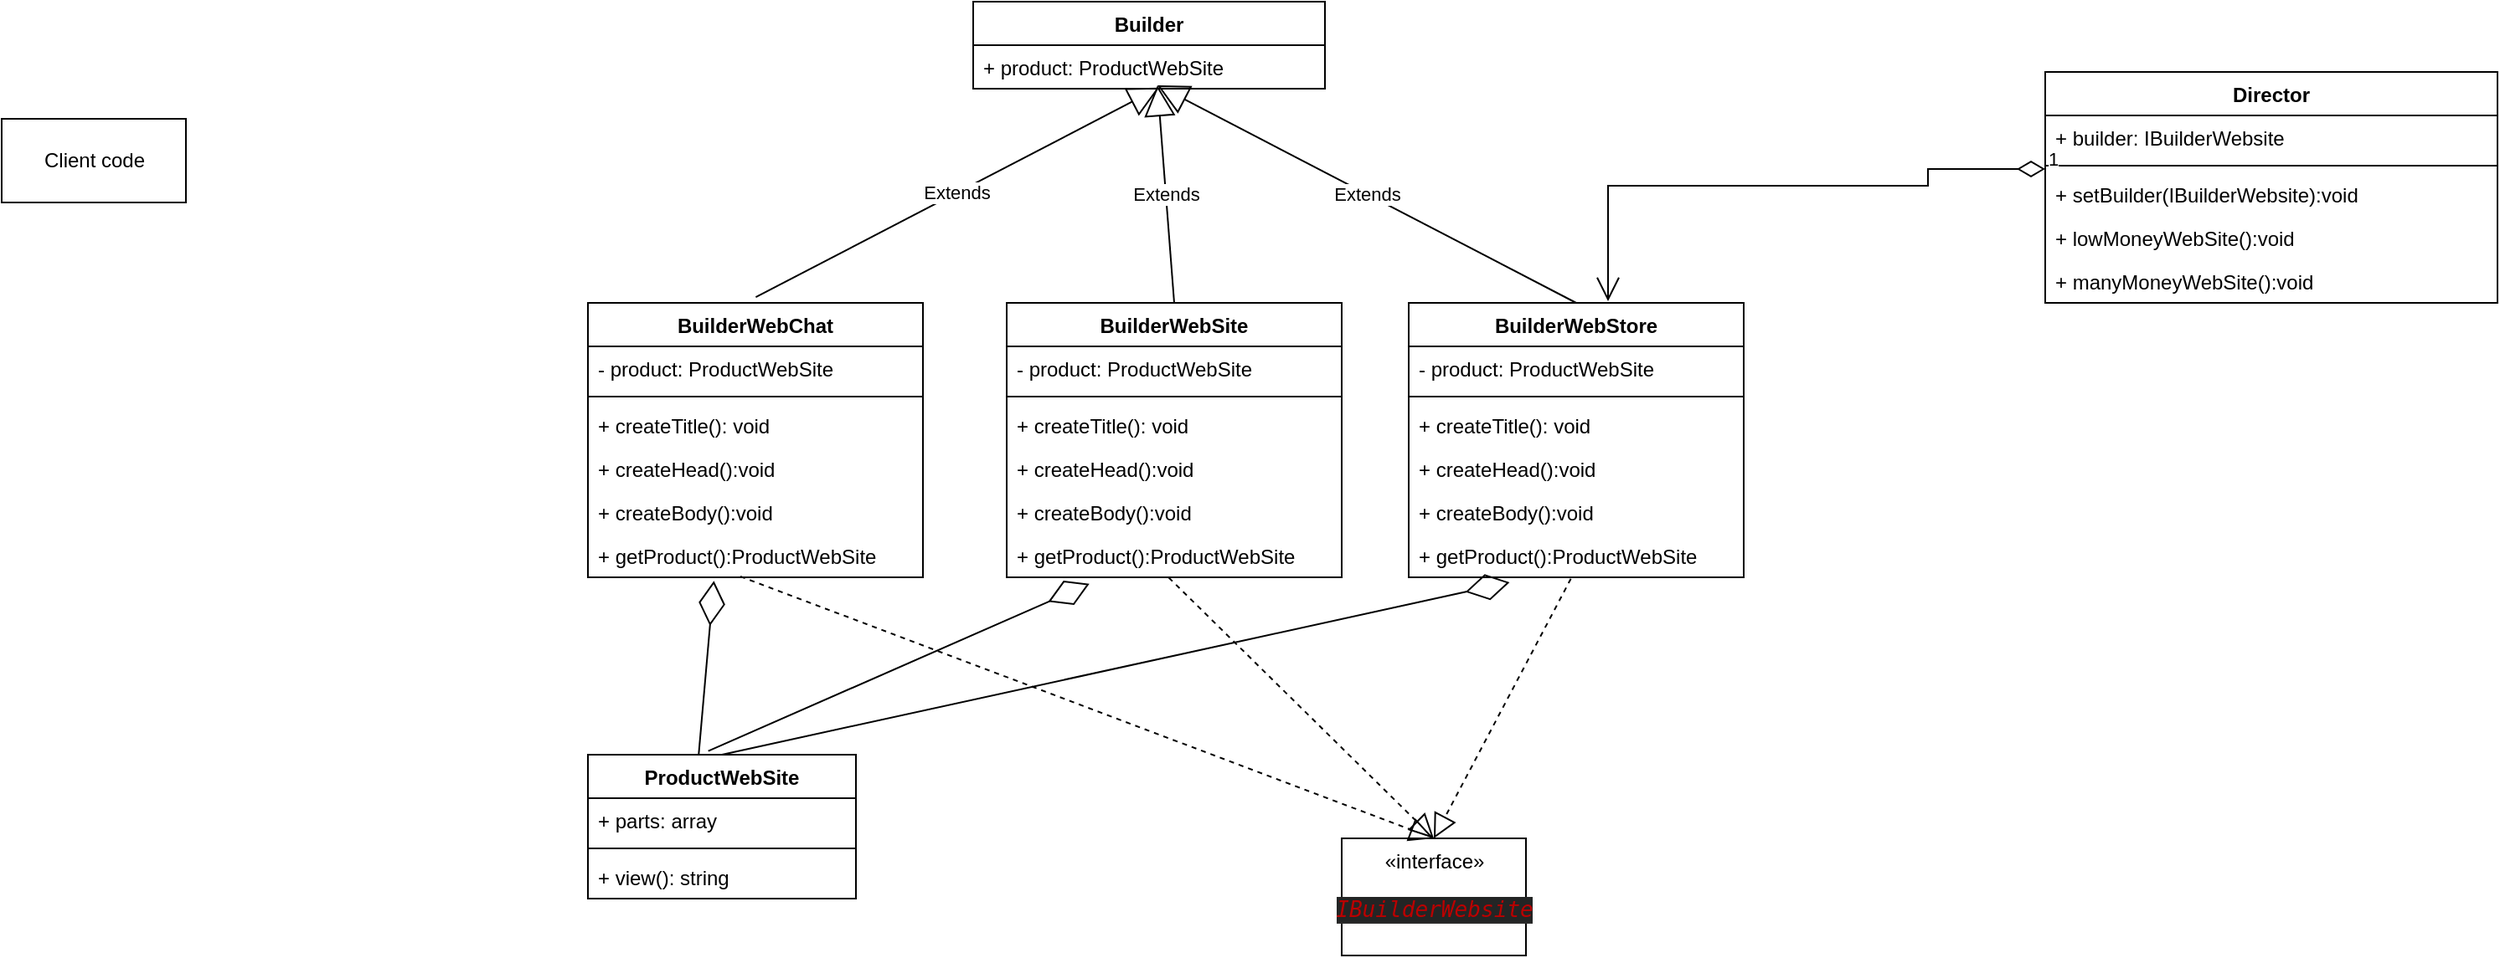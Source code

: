 <mxfile version="15.5.2" type="github"><diagram id="C5RBs43oDa-KdzZeNtuy" name="Page-1"><mxGraphModel dx="1587" dy="801" grid="1" gridSize="10" guides="1" tooltips="1" connect="1" arrows="1" fold="1" page="1" pageScale="1" pageWidth="1169" pageHeight="827" math="0" shadow="0"><root><mxCell id="WIyWlLk6GJQsqaUBKTNV-0"/><mxCell id="WIyWlLk6GJQsqaUBKTNV-1" parent="WIyWlLk6GJQsqaUBKTNV-0"/><mxCell id="FB8lf3yj3NcRWFttdKJt-0" value="«interface»&lt;br&gt;&lt;pre style=&quot;background-color: rgb(43 , 43 , 43) ; font-family: &amp;#34;jetbrains mono&amp;#34; , monospace ; font-size: 9.8pt&quot;&gt;&lt;span style=&quot;background-color: rgb(35 , 37 , 37)&quot;&gt;&lt;i&gt;&lt;font color=&quot;rgba(0, 0, 0, 0)&quot;&gt;IBuilderWebsite&lt;/font&gt;&lt;/i&gt;&lt;/span&gt;&lt;/pre&gt;" style="html=1;" vertex="1" parent="WIyWlLk6GJQsqaUBKTNV-1"><mxGeometry x="1050" y="590" width="110" height="70" as="geometry"/></mxCell><mxCell id="FB8lf3yj3NcRWFttdKJt-1" value="Client code" style="html=1;" vertex="1" parent="WIyWlLk6GJQsqaUBKTNV-1"><mxGeometry x="250" y="160" width="110" height="50" as="geometry"/></mxCell><mxCell id="FB8lf3yj3NcRWFttdKJt-2" value="ProductWebSite" style="swimlane;fontStyle=1;align=center;verticalAlign=top;childLayout=stackLayout;horizontal=1;startSize=26;horizontalStack=0;resizeParent=1;resizeParentMax=0;resizeLast=0;collapsible=1;marginBottom=0;" vertex="1" parent="WIyWlLk6GJQsqaUBKTNV-1"><mxGeometry x="600" y="540" width="160" height="86" as="geometry"/></mxCell><mxCell id="FB8lf3yj3NcRWFttdKJt-3" value="+ parts: array" style="text;strokeColor=none;fillColor=none;align=left;verticalAlign=top;spacingLeft=4;spacingRight=4;overflow=hidden;rotatable=0;points=[[0,0.5],[1,0.5]];portConstraint=eastwest;" vertex="1" parent="FB8lf3yj3NcRWFttdKJt-2"><mxGeometry y="26" width="160" height="26" as="geometry"/></mxCell><mxCell id="FB8lf3yj3NcRWFttdKJt-4" value="" style="line;strokeWidth=1;fillColor=none;align=left;verticalAlign=middle;spacingTop=-1;spacingLeft=3;spacingRight=3;rotatable=0;labelPosition=right;points=[];portConstraint=eastwest;" vertex="1" parent="FB8lf3yj3NcRWFttdKJt-2"><mxGeometry y="52" width="160" height="8" as="geometry"/></mxCell><mxCell id="FB8lf3yj3NcRWFttdKJt-5" value="+ view(): string" style="text;strokeColor=none;fillColor=none;align=left;verticalAlign=top;spacingLeft=4;spacingRight=4;overflow=hidden;rotatable=0;points=[[0,0.5],[1,0.5]];portConstraint=eastwest;" vertex="1" parent="FB8lf3yj3NcRWFttdKJt-2"><mxGeometry y="60" width="160" height="26" as="geometry"/></mxCell><mxCell id="FB8lf3yj3NcRWFttdKJt-6" value="BuilderWebChat" style="swimlane;fontStyle=1;align=center;verticalAlign=top;childLayout=stackLayout;horizontal=1;startSize=26;horizontalStack=0;resizeParent=1;resizeParentMax=0;resizeLast=0;collapsible=1;marginBottom=0;" vertex="1" parent="WIyWlLk6GJQsqaUBKTNV-1"><mxGeometry x="600" y="270" width="200" height="164" as="geometry"/></mxCell><mxCell id="FB8lf3yj3NcRWFttdKJt-7" value="- product: ProductWebSite" style="text;strokeColor=none;fillColor=none;align=left;verticalAlign=top;spacingLeft=4;spacingRight=4;overflow=hidden;rotatable=0;points=[[0,0.5],[1,0.5]];portConstraint=eastwest;" vertex="1" parent="FB8lf3yj3NcRWFttdKJt-6"><mxGeometry y="26" width="200" height="26" as="geometry"/></mxCell><mxCell id="FB8lf3yj3NcRWFttdKJt-8" value="" style="line;strokeWidth=1;fillColor=none;align=left;verticalAlign=middle;spacingTop=-1;spacingLeft=3;spacingRight=3;rotatable=0;labelPosition=right;points=[];portConstraint=eastwest;" vertex="1" parent="FB8lf3yj3NcRWFttdKJt-6"><mxGeometry y="52" width="200" height="8" as="geometry"/></mxCell><mxCell id="FB8lf3yj3NcRWFttdKJt-9" value="+ createTitle(): void" style="text;strokeColor=none;fillColor=none;align=left;verticalAlign=top;spacingLeft=4;spacingRight=4;overflow=hidden;rotatable=0;points=[[0,0.5],[1,0.5]];portConstraint=eastwest;" vertex="1" parent="FB8lf3yj3NcRWFttdKJt-6"><mxGeometry y="60" width="200" height="26" as="geometry"/></mxCell><mxCell id="FB8lf3yj3NcRWFttdKJt-10" value="+ createHead():void" style="text;strokeColor=none;fillColor=none;align=left;verticalAlign=top;spacingLeft=4;spacingRight=4;overflow=hidden;rotatable=0;points=[[0,0.5],[1,0.5]];portConstraint=eastwest;fontColor=none;" vertex="1" parent="FB8lf3yj3NcRWFttdKJt-6"><mxGeometry y="86" width="200" height="26" as="geometry"/></mxCell><mxCell id="FB8lf3yj3NcRWFttdKJt-11" value="+ createBody():void" style="text;strokeColor=none;fillColor=none;align=left;verticalAlign=top;spacingLeft=4;spacingRight=4;overflow=hidden;rotatable=0;points=[[0,0.5],[1,0.5]];portConstraint=eastwest;fontColor=none;" vertex="1" parent="FB8lf3yj3NcRWFttdKJt-6"><mxGeometry y="112" width="200" height="26" as="geometry"/></mxCell><mxCell id="FB8lf3yj3NcRWFttdKJt-12" value="+ getProduct():ProductWebSite" style="text;strokeColor=none;fillColor=none;align=left;verticalAlign=top;spacingLeft=4;spacingRight=4;overflow=hidden;rotatable=0;points=[[0,0.5],[1,0.5]];portConstraint=eastwest;fontColor=none;" vertex="1" parent="FB8lf3yj3NcRWFttdKJt-6"><mxGeometry y="138" width="200" height="26" as="geometry"/></mxCell><mxCell id="FB8lf3yj3NcRWFttdKJt-13" value="BuilderWebSite" style="swimlane;fontStyle=1;align=center;verticalAlign=top;childLayout=stackLayout;horizontal=1;startSize=26;horizontalStack=0;resizeParent=1;resizeParentMax=0;resizeLast=0;collapsible=1;marginBottom=0;" vertex="1" parent="WIyWlLk6GJQsqaUBKTNV-1"><mxGeometry x="850" y="270" width="200" height="164" as="geometry"/></mxCell><mxCell id="FB8lf3yj3NcRWFttdKJt-14" value="- product: ProductWebSite" style="text;strokeColor=none;fillColor=none;align=left;verticalAlign=top;spacingLeft=4;spacingRight=4;overflow=hidden;rotatable=0;points=[[0,0.5],[1,0.5]];portConstraint=eastwest;" vertex="1" parent="FB8lf3yj3NcRWFttdKJt-13"><mxGeometry y="26" width="200" height="26" as="geometry"/></mxCell><mxCell id="FB8lf3yj3NcRWFttdKJt-15" value="" style="line;strokeWidth=1;fillColor=none;align=left;verticalAlign=middle;spacingTop=-1;spacingLeft=3;spacingRight=3;rotatable=0;labelPosition=right;points=[];portConstraint=eastwest;" vertex="1" parent="FB8lf3yj3NcRWFttdKJt-13"><mxGeometry y="52" width="200" height="8" as="geometry"/></mxCell><mxCell id="FB8lf3yj3NcRWFttdKJt-16" value="+ createTitle(): void" style="text;strokeColor=none;fillColor=none;align=left;verticalAlign=top;spacingLeft=4;spacingRight=4;overflow=hidden;rotatable=0;points=[[0,0.5],[1,0.5]];portConstraint=eastwest;" vertex="1" parent="FB8lf3yj3NcRWFttdKJt-13"><mxGeometry y="60" width="200" height="26" as="geometry"/></mxCell><mxCell id="FB8lf3yj3NcRWFttdKJt-17" value="+ createHead():void" style="text;strokeColor=none;fillColor=none;align=left;verticalAlign=top;spacingLeft=4;spacingRight=4;overflow=hidden;rotatable=0;points=[[0,0.5],[1,0.5]];portConstraint=eastwest;fontColor=none;" vertex="1" parent="FB8lf3yj3NcRWFttdKJt-13"><mxGeometry y="86" width="200" height="26" as="geometry"/></mxCell><mxCell id="FB8lf3yj3NcRWFttdKJt-18" value="+ createBody():void" style="text;strokeColor=none;fillColor=none;align=left;verticalAlign=top;spacingLeft=4;spacingRight=4;overflow=hidden;rotatable=0;points=[[0,0.5],[1,0.5]];portConstraint=eastwest;fontColor=none;" vertex="1" parent="FB8lf3yj3NcRWFttdKJt-13"><mxGeometry y="112" width="200" height="26" as="geometry"/></mxCell><mxCell id="FB8lf3yj3NcRWFttdKJt-19" value="+ getProduct():ProductWebSite" style="text;strokeColor=none;fillColor=none;align=left;verticalAlign=top;spacingLeft=4;spacingRight=4;overflow=hidden;rotatable=0;points=[[0,0.5],[1,0.5]];portConstraint=eastwest;fontColor=none;" vertex="1" parent="FB8lf3yj3NcRWFttdKJt-13"><mxGeometry y="138" width="200" height="26" as="geometry"/></mxCell><mxCell id="FB8lf3yj3NcRWFttdKJt-20" value="BuilderWebStore" style="swimlane;fontStyle=1;align=center;verticalAlign=top;childLayout=stackLayout;horizontal=1;startSize=26;horizontalStack=0;resizeParent=1;resizeParentMax=0;resizeLast=0;collapsible=1;marginBottom=0;" vertex="1" parent="WIyWlLk6GJQsqaUBKTNV-1"><mxGeometry x="1090" y="270" width="200" height="164" as="geometry"/></mxCell><mxCell id="FB8lf3yj3NcRWFttdKJt-40" value="- product: ProductWebSite" style="text;strokeColor=none;fillColor=none;align=left;verticalAlign=top;spacingLeft=4;spacingRight=4;overflow=hidden;rotatable=0;points=[[0,0.5],[1,0.5]];portConstraint=eastwest;" vertex="1" parent="FB8lf3yj3NcRWFttdKJt-20"><mxGeometry y="26" width="200" height="26" as="geometry"/></mxCell><mxCell id="FB8lf3yj3NcRWFttdKJt-22" value="" style="line;strokeWidth=1;fillColor=none;align=left;verticalAlign=middle;spacingTop=-1;spacingLeft=3;spacingRight=3;rotatable=0;labelPosition=right;points=[];portConstraint=eastwest;" vertex="1" parent="FB8lf3yj3NcRWFttdKJt-20"><mxGeometry y="52" width="200" height="8" as="geometry"/></mxCell><mxCell id="FB8lf3yj3NcRWFttdKJt-23" value="+ createTitle(): void" style="text;strokeColor=none;fillColor=none;align=left;verticalAlign=top;spacingLeft=4;spacingRight=4;overflow=hidden;rotatable=0;points=[[0,0.5],[1,0.5]];portConstraint=eastwest;" vertex="1" parent="FB8lf3yj3NcRWFttdKJt-20"><mxGeometry y="60" width="200" height="26" as="geometry"/></mxCell><mxCell id="FB8lf3yj3NcRWFttdKJt-24" value="+ createHead():void" style="text;strokeColor=none;fillColor=none;align=left;verticalAlign=top;spacingLeft=4;spacingRight=4;overflow=hidden;rotatable=0;points=[[0,0.5],[1,0.5]];portConstraint=eastwest;fontColor=none;" vertex="1" parent="FB8lf3yj3NcRWFttdKJt-20"><mxGeometry y="86" width="200" height="26" as="geometry"/></mxCell><mxCell id="FB8lf3yj3NcRWFttdKJt-25" value="+ createBody():void" style="text;strokeColor=none;fillColor=none;align=left;verticalAlign=top;spacingLeft=4;spacingRight=4;overflow=hidden;rotatable=0;points=[[0,0.5],[1,0.5]];portConstraint=eastwest;fontColor=none;" vertex="1" parent="FB8lf3yj3NcRWFttdKJt-20"><mxGeometry y="112" width="200" height="26" as="geometry"/></mxCell><mxCell id="FB8lf3yj3NcRWFttdKJt-26" value="+ getProduct():ProductWebSite" style="text;strokeColor=none;fillColor=none;align=left;verticalAlign=top;spacingLeft=4;spacingRight=4;overflow=hidden;rotatable=0;points=[[0,0.5],[1,0.5]];portConstraint=eastwest;fontColor=none;" vertex="1" parent="FB8lf3yj3NcRWFttdKJt-20"><mxGeometry y="138" width="200" height="26" as="geometry"/></mxCell><mxCell id="FB8lf3yj3NcRWFttdKJt-27" value="Builder" style="swimlane;fontStyle=1;childLayout=stackLayout;horizontal=1;startSize=26;fillColor=none;horizontalStack=0;resizeParent=1;resizeParentMax=0;resizeLast=0;collapsible=1;marginBottom=0;fontColor=none;" vertex="1" parent="WIyWlLk6GJQsqaUBKTNV-1"><mxGeometry x="830" y="90" width="210" height="52" as="geometry"/></mxCell><mxCell id="FB8lf3yj3NcRWFttdKJt-28" value="+ product: ProductWebSite" style="text;strokeColor=none;fillColor=none;align=left;verticalAlign=top;spacingLeft=4;spacingRight=4;overflow=hidden;rotatable=0;points=[[0,0.5],[1,0.5]];portConstraint=eastwest;fontColor=none;" vertex="1" parent="FB8lf3yj3NcRWFttdKJt-27"><mxGeometry y="26" width="210" height="26" as="geometry"/></mxCell><mxCell id="FB8lf3yj3NcRWFttdKJt-31" value="Extends" style="endArrow=block;endSize=16;endFill=0;html=1;rounded=0;fontColor=none;entryX=0.529;entryY=0.976;entryDx=0;entryDy=0;entryPerimeter=0;exitX=0.501;exitY=-0.021;exitDx=0;exitDy=0;exitPerimeter=0;" edge="1" parent="WIyWlLk6GJQsqaUBKTNV-1" source="FB8lf3yj3NcRWFttdKJt-6" target="FB8lf3yj3NcRWFttdKJt-28"><mxGeometry width="160" relative="1" as="geometry"><mxPoint x="900" y="240" as="sourcePoint"/><mxPoint x="1060" y="240" as="targetPoint"/></mxGeometry></mxCell><mxCell id="FB8lf3yj3NcRWFttdKJt-32" value="Extends" style="endArrow=block;endSize=16;endFill=0;html=1;rounded=0;fontColor=none;exitX=0.5;exitY=0;exitDx=0;exitDy=0;" edge="1" parent="WIyWlLk6GJQsqaUBKTNV-1" source="FB8lf3yj3NcRWFttdKJt-13"><mxGeometry width="160" relative="1" as="geometry"><mxPoint x="640" y="230" as="sourcePoint"/><mxPoint x="940" y="140" as="targetPoint"/></mxGeometry></mxCell><mxCell id="FB8lf3yj3NcRWFttdKJt-33" value="Extends" style="endArrow=block;endSize=16;endFill=0;html=1;rounded=0;fontColor=none;exitX=0.5;exitY=0;exitDx=0;exitDy=0;" edge="1" parent="WIyWlLk6GJQsqaUBKTNV-1" source="FB8lf3yj3NcRWFttdKJt-20"><mxGeometry width="160" relative="1" as="geometry"><mxPoint x="1040" y="210" as="sourcePoint"/><mxPoint x="940" y="140" as="targetPoint"/></mxGeometry></mxCell><mxCell id="FB8lf3yj3NcRWFttdKJt-34" value="" style="endArrow=block;dashed=1;endFill=0;endSize=12;html=1;rounded=0;fontColor=none;exitX=0.455;exitY=0.981;exitDx=0;exitDy=0;exitPerimeter=0;entryX=0.5;entryY=0;entryDx=0;entryDy=0;" edge="1" parent="WIyWlLk6GJQsqaUBKTNV-1" source="FB8lf3yj3NcRWFttdKJt-12" target="FB8lf3yj3NcRWFttdKJt-0"><mxGeometry width="160" relative="1" as="geometry"><mxPoint x="640" y="480" as="sourcePoint"/><mxPoint x="980" y="530" as="targetPoint"/></mxGeometry></mxCell><mxCell id="FB8lf3yj3NcRWFttdKJt-35" value="" style="endArrow=block;dashed=1;endFill=0;endSize=12;html=1;rounded=0;fontColor=none;exitX=0.484;exitY=1.008;exitDx=0;exitDy=0;exitPerimeter=0;entryX=0.5;entryY=0;entryDx=0;entryDy=0;" edge="1" parent="WIyWlLk6GJQsqaUBKTNV-1" source="FB8lf3yj3NcRWFttdKJt-19" target="FB8lf3yj3NcRWFttdKJt-0"><mxGeometry width="160" relative="1" as="geometry"><mxPoint x="910" y="480" as="sourcePoint"/><mxPoint x="980" y="530" as="targetPoint"/></mxGeometry></mxCell><mxCell id="FB8lf3yj3NcRWFttdKJt-36" value="" style="endArrow=block;dashed=1;endFill=0;endSize=12;html=1;rounded=0;fontColor=none;exitX=0.484;exitY=1.034;exitDx=0;exitDy=0;exitPerimeter=0;entryX=0.5;entryY=0;entryDx=0;entryDy=0;" edge="1" parent="WIyWlLk6GJQsqaUBKTNV-1" source="FB8lf3yj3NcRWFttdKJt-26" target="FB8lf3yj3NcRWFttdKJt-0"><mxGeometry width="160" relative="1" as="geometry"><mxPoint x="1160" y="480" as="sourcePoint"/><mxPoint x="1320" y="480" as="targetPoint"/><Array as="points"/></mxGeometry></mxCell><mxCell id="FB8lf3yj3NcRWFttdKJt-37" value="" style="endArrow=diamondThin;endFill=0;endSize=24;html=1;rounded=0;fontColor=none;entryX=0.376;entryY=1.083;entryDx=0;entryDy=0;entryPerimeter=0;exitX=0.413;exitY=0.004;exitDx=0;exitDy=0;exitPerimeter=0;" edge="1" parent="WIyWlLk6GJQsqaUBKTNV-1" source="FB8lf3yj3NcRWFttdKJt-2" target="FB8lf3yj3NcRWFttdKJt-12"><mxGeometry width="160" relative="1" as="geometry"><mxPoint x="580" y="480" as="sourcePoint"/><mxPoint x="740" y="480" as="targetPoint"/></mxGeometry></mxCell><mxCell id="FB8lf3yj3NcRWFttdKJt-38" value="" style="endArrow=diamondThin;endFill=0;endSize=24;html=1;rounded=0;fontColor=none;entryX=0.247;entryY=1.147;entryDx=0;entryDy=0;entryPerimeter=0;exitX=0.449;exitY=-0.025;exitDx=0;exitDy=0;exitPerimeter=0;" edge="1" parent="WIyWlLk6GJQsqaUBKTNV-1" source="FB8lf3yj3NcRWFttdKJt-2" target="FB8lf3yj3NcRWFttdKJt-19"><mxGeometry width="160" relative="1" as="geometry"><mxPoint x="730" y="480" as="sourcePoint"/><mxPoint x="739.12" y="375.814" as="targetPoint"/></mxGeometry></mxCell><mxCell id="FB8lf3yj3NcRWFttdKJt-39" value="" style="endArrow=diamondThin;endFill=0;endSize=24;html=1;rounded=0;fontColor=none;exitX=0.5;exitY=0;exitDx=0;exitDy=0;entryX=0.301;entryY=1.115;entryDx=0;entryDy=0;entryPerimeter=0;" edge="1" parent="WIyWlLk6GJQsqaUBKTNV-1" source="FB8lf3yj3NcRWFttdKJt-2" target="FB8lf3yj3NcRWFttdKJt-26"><mxGeometry width="160" relative="1" as="geometry"><mxPoint x="730" y="530" as="sourcePoint"/><mxPoint x="890" y="530" as="targetPoint"/></mxGeometry></mxCell><mxCell id="FB8lf3yj3NcRWFttdKJt-41" value="Director" style="swimlane;fontStyle=1;align=center;verticalAlign=top;childLayout=stackLayout;horizontal=1;startSize=26;horizontalStack=0;resizeParent=1;resizeParentMax=0;resizeLast=0;collapsible=1;marginBottom=0;fontColor=none;" vertex="1" parent="WIyWlLk6GJQsqaUBKTNV-1"><mxGeometry x="1470" y="132" width="270" height="138" as="geometry"/></mxCell><mxCell id="FB8lf3yj3NcRWFttdKJt-42" value="+ builder: IBuilderWebsite" style="text;strokeColor=none;fillColor=none;align=left;verticalAlign=top;spacingLeft=4;spacingRight=4;overflow=hidden;rotatable=0;points=[[0,0.5],[1,0.5]];portConstraint=eastwest;fontColor=none;" vertex="1" parent="FB8lf3yj3NcRWFttdKJt-41"><mxGeometry y="26" width="270" height="26" as="geometry"/></mxCell><mxCell id="FB8lf3yj3NcRWFttdKJt-43" value="" style="line;strokeWidth=1;fillColor=none;align=left;verticalAlign=middle;spacingTop=-1;spacingLeft=3;spacingRight=3;rotatable=0;labelPosition=right;points=[];portConstraint=eastwest;fontColor=none;" vertex="1" parent="FB8lf3yj3NcRWFttdKJt-41"><mxGeometry y="52" width="270" height="8" as="geometry"/></mxCell><mxCell id="FB8lf3yj3NcRWFttdKJt-44" value="+ setBuilder(IBuilderWebsite):void" style="text;strokeColor=none;fillColor=none;align=left;verticalAlign=top;spacingLeft=4;spacingRight=4;overflow=hidden;rotatable=0;points=[[0,0.5],[1,0.5]];portConstraint=eastwest;fontColor=none;" vertex="1" parent="FB8lf3yj3NcRWFttdKJt-41"><mxGeometry y="60" width="270" height="26" as="geometry"/></mxCell><mxCell id="FB8lf3yj3NcRWFttdKJt-45" value="+ lowMoneyWebSite():void" style="text;strokeColor=none;fillColor=none;align=left;verticalAlign=top;spacingLeft=4;spacingRight=4;overflow=hidden;rotatable=0;points=[[0,0.5],[1,0.5]];portConstraint=eastwest;fontColor=none;" vertex="1" parent="FB8lf3yj3NcRWFttdKJt-41"><mxGeometry y="86" width="270" height="26" as="geometry"/></mxCell><mxCell id="FB8lf3yj3NcRWFttdKJt-46" value="+ manyMoneyWebSite():void" style="text;strokeColor=none;fillColor=none;align=left;verticalAlign=top;spacingLeft=4;spacingRight=4;overflow=hidden;rotatable=0;points=[[0,0.5],[1,0.5]];portConstraint=eastwest;fontColor=none;" vertex="1" parent="FB8lf3yj3NcRWFttdKJt-41"><mxGeometry y="112" width="270" height="26" as="geometry"/></mxCell><mxCell id="FB8lf3yj3NcRWFttdKJt-47" value="1" style="endArrow=open;html=1;endSize=12;startArrow=diamondThin;startSize=14;startFill=0;edgeStyle=orthogonalEdgeStyle;align=left;verticalAlign=bottom;rounded=0;fontColor=none;entryX=0.595;entryY=-0.006;entryDx=0;entryDy=0;entryPerimeter=0;" edge="1" parent="WIyWlLk6GJQsqaUBKTNV-1" target="FB8lf3yj3NcRWFttdKJt-20"><mxGeometry x="-1" y="3" relative="1" as="geometry"><mxPoint x="1470" y="190" as="sourcePoint"/><mxPoint x="1270" y="160" as="targetPoint"/><Array as="points"><mxPoint x="1400" y="200"/><mxPoint x="1209" y="200"/></Array></mxGeometry></mxCell></root></mxGraphModel></diagram></mxfile>
